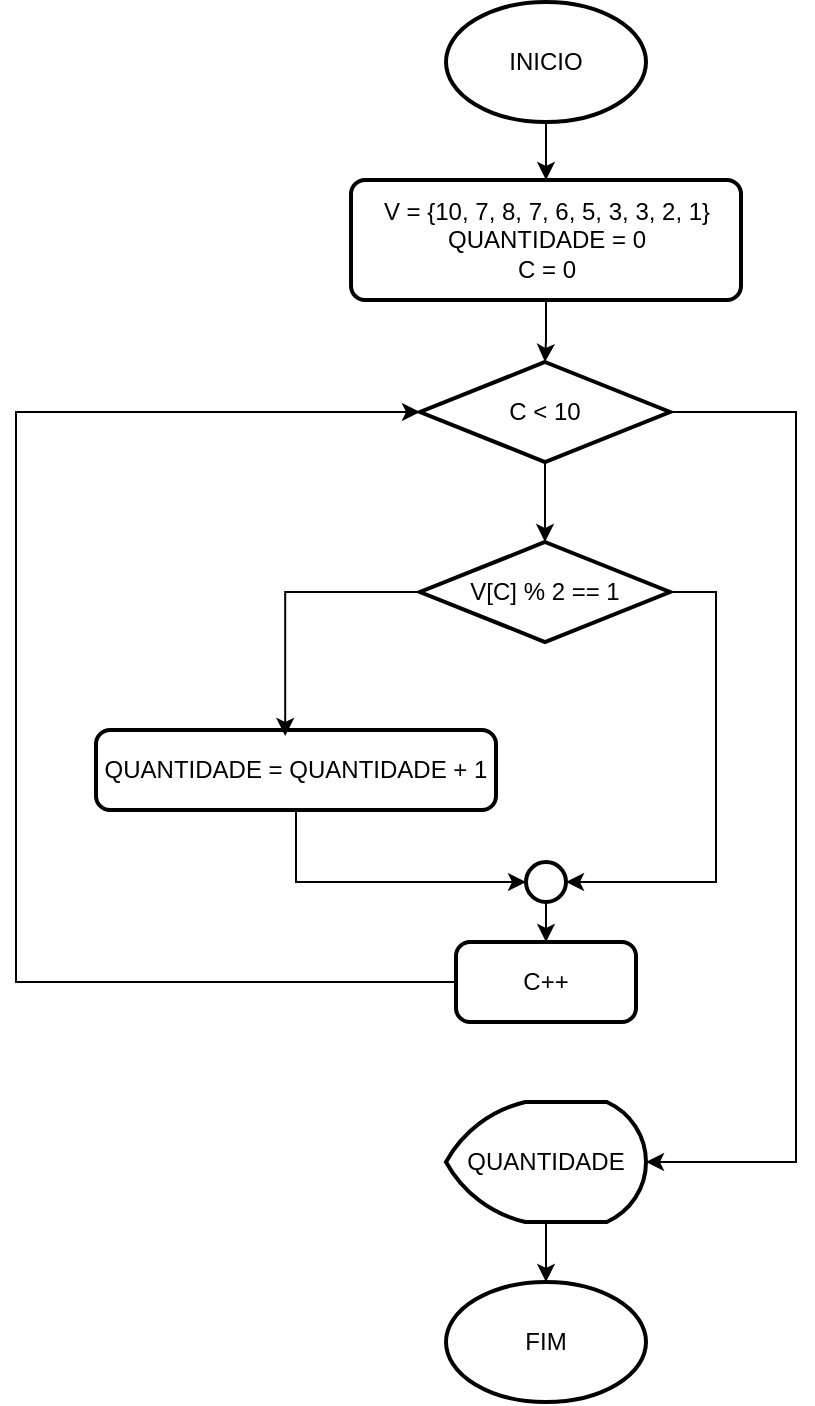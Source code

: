 <mxfile version="26.0.8">
  <diagram name="Página-1" id="Z7aqq6EEDDby9acLMSQz">
    <mxGraphModel dx="1434" dy="746" grid="1" gridSize="10" guides="1" tooltips="1" connect="1" arrows="1" fold="1" page="1" pageScale="1" pageWidth="1169" pageHeight="827" math="0" shadow="0">
      <root>
        <mxCell id="0" />
        <mxCell id="1" parent="0" />
        <mxCell id="08HmqdKxusGLh9SgxN9q-4" style="edgeStyle=orthogonalEdgeStyle;rounded=0;orthogonalLoop=1;jettySize=auto;html=1;" edge="1" parent="1" source="08HmqdKxusGLh9SgxN9q-1" target="08HmqdKxusGLh9SgxN9q-3">
          <mxGeometry relative="1" as="geometry" />
        </mxCell>
        <mxCell id="08HmqdKxusGLh9SgxN9q-1" value="INICIO" style="strokeWidth=2;html=1;shape=mxgraph.flowchart.start_1;whiteSpace=wrap;" vertex="1" parent="1">
          <mxGeometry x="535" y="30" width="100" height="60" as="geometry" />
        </mxCell>
        <mxCell id="08HmqdKxusGLh9SgxN9q-2" value="FIM" style="strokeWidth=2;html=1;shape=mxgraph.flowchart.start_1;whiteSpace=wrap;" vertex="1" parent="1">
          <mxGeometry x="535" y="670" width="100" height="60" as="geometry" />
        </mxCell>
        <mxCell id="08HmqdKxusGLh9SgxN9q-11" style="edgeStyle=orthogonalEdgeStyle;rounded=0;orthogonalLoop=1;jettySize=auto;html=1;" edge="1" parent="1" source="08HmqdKxusGLh9SgxN9q-3" target="08HmqdKxusGLh9SgxN9q-5">
          <mxGeometry relative="1" as="geometry" />
        </mxCell>
        <mxCell id="08HmqdKxusGLh9SgxN9q-3" value="&lt;div&gt;&lt;span style=&quot;background-color: transparent; color: light-dark(rgb(0, 0, 0), rgb(255, 255, 255));&quot;&gt;V = {10, 7, 8, 7, 6, 5, 3, 3, 2, 1}&lt;/span&gt;&lt;/div&gt;&lt;div&gt;QUANTIDADE = 0&lt;/div&gt;&lt;div&gt;C = 0&lt;/div&gt;" style="rounded=1;whiteSpace=wrap;html=1;absoluteArcSize=1;arcSize=14;strokeWidth=2;" vertex="1" parent="1">
          <mxGeometry x="487.5" y="119" width="195" height="60" as="geometry" />
        </mxCell>
        <mxCell id="08HmqdKxusGLh9SgxN9q-5" value="C &amp;lt; 10" style="strokeWidth=2;html=1;shape=mxgraph.flowchart.decision;whiteSpace=wrap;" vertex="1" parent="1">
          <mxGeometry x="522" y="210" width="125" height="50" as="geometry" />
        </mxCell>
        <mxCell id="08HmqdKxusGLh9SgxN9q-6" value="V[C] % 2 == 1" style="strokeWidth=2;html=1;shape=mxgraph.flowchart.decision;whiteSpace=wrap;" vertex="1" parent="1">
          <mxGeometry x="522" y="300" width="125" height="50" as="geometry" />
        </mxCell>
        <mxCell id="08HmqdKxusGLh9SgxN9q-7" value="&lt;div&gt;&lt;span style=&quot;background-color: transparent; color: light-dark(rgb(0, 0, 0), rgb(255, 255, 255));&quot;&gt;QUANTIDADE =&amp;nbsp;&lt;/span&gt;&lt;span style=&quot;background-color: transparent; color: light-dark(rgb(0, 0, 0), rgb(255, 255, 255));&quot;&gt;QUANTIDADE + 1&lt;/span&gt;&lt;/div&gt;" style="rounded=1;whiteSpace=wrap;html=1;absoluteArcSize=1;arcSize=14;strokeWidth=2;" vertex="1" parent="1">
          <mxGeometry x="360" y="394" width="200" height="40" as="geometry" />
        </mxCell>
        <mxCell id="08HmqdKxusGLh9SgxN9q-16" style="edgeStyle=orthogonalEdgeStyle;rounded=0;orthogonalLoop=1;jettySize=auto;html=1;entryX=0.5;entryY=0;entryDx=0;entryDy=0;" edge="1" parent="1" source="08HmqdKxusGLh9SgxN9q-8" target="08HmqdKxusGLh9SgxN9q-10">
          <mxGeometry relative="1" as="geometry" />
        </mxCell>
        <mxCell id="08HmqdKxusGLh9SgxN9q-8" value="" style="strokeWidth=2;html=1;shape=mxgraph.flowchart.start_2;whiteSpace=wrap;" vertex="1" parent="1">
          <mxGeometry x="575" y="460" width="20" height="20" as="geometry" />
        </mxCell>
        <mxCell id="08HmqdKxusGLh9SgxN9q-19" style="edgeStyle=orthogonalEdgeStyle;rounded=0;orthogonalLoop=1;jettySize=auto;html=1;" edge="1" parent="1" source="08HmqdKxusGLh9SgxN9q-9" target="08HmqdKxusGLh9SgxN9q-2">
          <mxGeometry relative="1" as="geometry" />
        </mxCell>
        <mxCell id="08HmqdKxusGLh9SgxN9q-9" value="QUANTIDADE" style="strokeWidth=2;html=1;shape=mxgraph.flowchart.display;whiteSpace=wrap;" vertex="1" parent="1">
          <mxGeometry x="535" y="580" width="100" height="60" as="geometry" />
        </mxCell>
        <mxCell id="08HmqdKxusGLh9SgxN9q-10" value="&lt;div&gt;C++&lt;/div&gt;" style="rounded=1;whiteSpace=wrap;html=1;absoluteArcSize=1;arcSize=14;strokeWidth=2;" vertex="1" parent="1">
          <mxGeometry x="540" y="500" width="90" height="40" as="geometry" />
        </mxCell>
        <mxCell id="08HmqdKxusGLh9SgxN9q-12" style="edgeStyle=orthogonalEdgeStyle;rounded=0;orthogonalLoop=1;jettySize=auto;html=1;entryX=0.5;entryY=0;entryDx=0;entryDy=0;entryPerimeter=0;" edge="1" parent="1" source="08HmqdKxusGLh9SgxN9q-5" target="08HmqdKxusGLh9SgxN9q-6">
          <mxGeometry relative="1" as="geometry" />
        </mxCell>
        <mxCell id="08HmqdKxusGLh9SgxN9q-13" style="edgeStyle=orthogonalEdgeStyle;rounded=0;orthogonalLoop=1;jettySize=auto;html=1;entryX=0.473;entryY=0.075;entryDx=0;entryDy=0;entryPerimeter=0;" edge="1" parent="1" source="08HmqdKxusGLh9SgxN9q-6" target="08HmqdKxusGLh9SgxN9q-7">
          <mxGeometry relative="1" as="geometry">
            <Array as="points">
              <mxPoint x="454" y="325" />
            </Array>
          </mxGeometry>
        </mxCell>
        <mxCell id="08HmqdKxusGLh9SgxN9q-14" style="edgeStyle=orthogonalEdgeStyle;rounded=0;orthogonalLoop=1;jettySize=auto;html=1;entryX=0;entryY=0.5;entryDx=0;entryDy=0;entryPerimeter=0;" edge="1" parent="1" source="08HmqdKxusGLh9SgxN9q-7" target="08HmqdKxusGLh9SgxN9q-8">
          <mxGeometry relative="1" as="geometry">
            <Array as="points">
              <mxPoint x="460" y="470" />
            </Array>
          </mxGeometry>
        </mxCell>
        <mxCell id="08HmqdKxusGLh9SgxN9q-15" style="edgeStyle=orthogonalEdgeStyle;rounded=0;orthogonalLoop=1;jettySize=auto;html=1;entryX=1;entryY=0.5;entryDx=0;entryDy=0;entryPerimeter=0;" edge="1" parent="1" source="08HmqdKxusGLh9SgxN9q-6" target="08HmqdKxusGLh9SgxN9q-8">
          <mxGeometry relative="1" as="geometry">
            <Array as="points">
              <mxPoint x="670" y="325" />
              <mxPoint x="670" y="470" />
            </Array>
          </mxGeometry>
        </mxCell>
        <mxCell id="08HmqdKxusGLh9SgxN9q-17" style="edgeStyle=orthogonalEdgeStyle;rounded=0;orthogonalLoop=1;jettySize=auto;html=1;entryX=0;entryY=0.5;entryDx=0;entryDy=0;entryPerimeter=0;" edge="1" parent="1" source="08HmqdKxusGLh9SgxN9q-10" target="08HmqdKxusGLh9SgxN9q-5">
          <mxGeometry relative="1" as="geometry">
            <Array as="points">
              <mxPoint x="320" y="520" />
              <mxPoint x="320" y="235" />
            </Array>
          </mxGeometry>
        </mxCell>
        <mxCell id="08HmqdKxusGLh9SgxN9q-18" style="edgeStyle=orthogonalEdgeStyle;rounded=0;orthogonalLoop=1;jettySize=auto;html=1;entryX=1;entryY=0.5;entryDx=0;entryDy=0;entryPerimeter=0;" edge="1" parent="1" source="08HmqdKxusGLh9SgxN9q-5" target="08HmqdKxusGLh9SgxN9q-9">
          <mxGeometry relative="1" as="geometry">
            <Array as="points">
              <mxPoint x="710" y="235" />
              <mxPoint x="710" y="610" />
            </Array>
          </mxGeometry>
        </mxCell>
      </root>
    </mxGraphModel>
  </diagram>
</mxfile>
